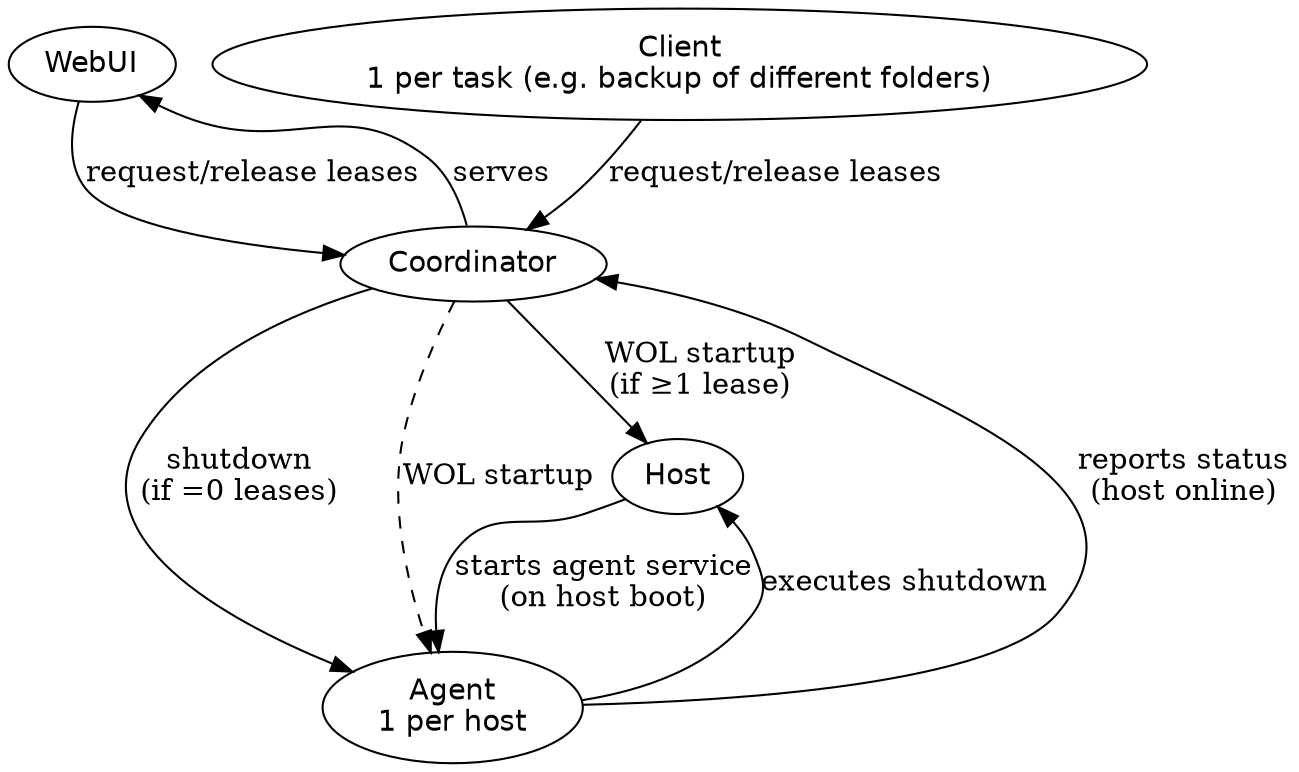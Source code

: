 digraph HostLifecycle {
  rankdir=TB;
  node [shape=ellipse, fontname="Helvetica"];

  webui [label="WebUI"];
  client [label="Client\n1 per task (e.g. backup of different folders)"];
  coordinator [label="Coordinator"];
  agent [label="Agent\n1 per host"];
  host [label="Host"];

  // Other relationships
  host -> agent [label="starts agent service\n(on host boot)"];
  coordinator -> webui [label="serves"];

  // Lease interactions (combined arrow)
  client -> coordinator [label="request/release leases"];
  webui -> coordinator [label="request/release leases"];

  // Host lifecycle commands
  coordinator -> host [label="WOL startup\n(if ≥1 lease)"];
  coordinator -> agent [label="shutdown\n(if =0 leases)"];
  agent -> host [label="executes shutdown"];
  agent -> coordinator [label="reports status\n(host online)"];
  coordinator -> agent [label="WOL startup", style=dashed];
}
